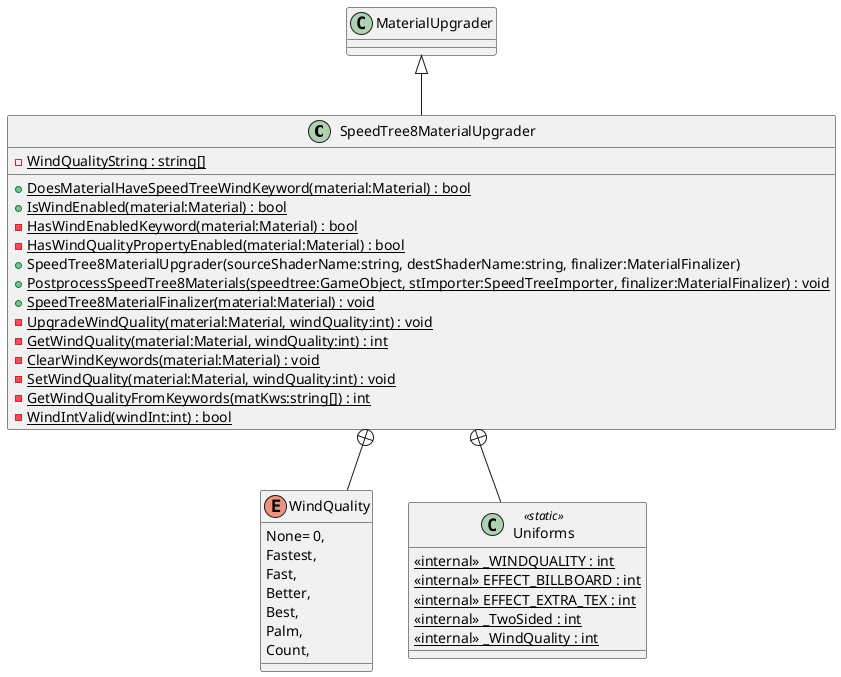 @startuml
class SpeedTree8MaterialUpgrader {
    - {static} WindQualityString : string[]
    + {static} DoesMaterialHaveSpeedTreeWindKeyword(material:Material) : bool
    + {static} IsWindEnabled(material:Material) : bool
    - {static} HasWindEnabledKeyword(material:Material) : bool
    - {static} HasWindQualityPropertyEnabled(material:Material) : bool
    + SpeedTree8MaterialUpgrader(sourceShaderName:string, destShaderName:string, finalizer:MaterialFinalizer)
    + {static} PostprocessSpeedTree8Materials(speedtree:GameObject, stImporter:SpeedTreeImporter, finalizer:MaterialFinalizer) : void
    + {static} SpeedTree8MaterialFinalizer(material:Material) : void
    - {static} UpgradeWindQuality(material:Material, windQuality:int) : void
    - {static} GetWindQuality(material:Material, windQuality:int) : int
    - {static} ClearWindKeywords(material:Material) : void
    - {static} SetWindQuality(material:Material, windQuality:int) : void
    - {static} GetWindQualityFromKeywords(matKws:string[]) : int
    - {static} WindIntValid(windInt:int) : bool
}
enum WindQuality {
    None= 0,
    Fastest,
    Fast,
    Better,
    Best,
    Palm,
    Count,
}
class Uniforms <<static>> {
    <<internal>> {static} _WINDQUALITY : int
    <<internal>> {static} EFFECT_BILLBOARD : int
    <<internal>> {static} EFFECT_EXTRA_TEX : int
    <<internal>> {static} _TwoSided : int
    <<internal>> {static} _WindQuality : int
}
MaterialUpgrader <|-- SpeedTree8MaterialUpgrader
SpeedTree8MaterialUpgrader +-- WindQuality
SpeedTree8MaterialUpgrader +-- Uniforms
@enduml
